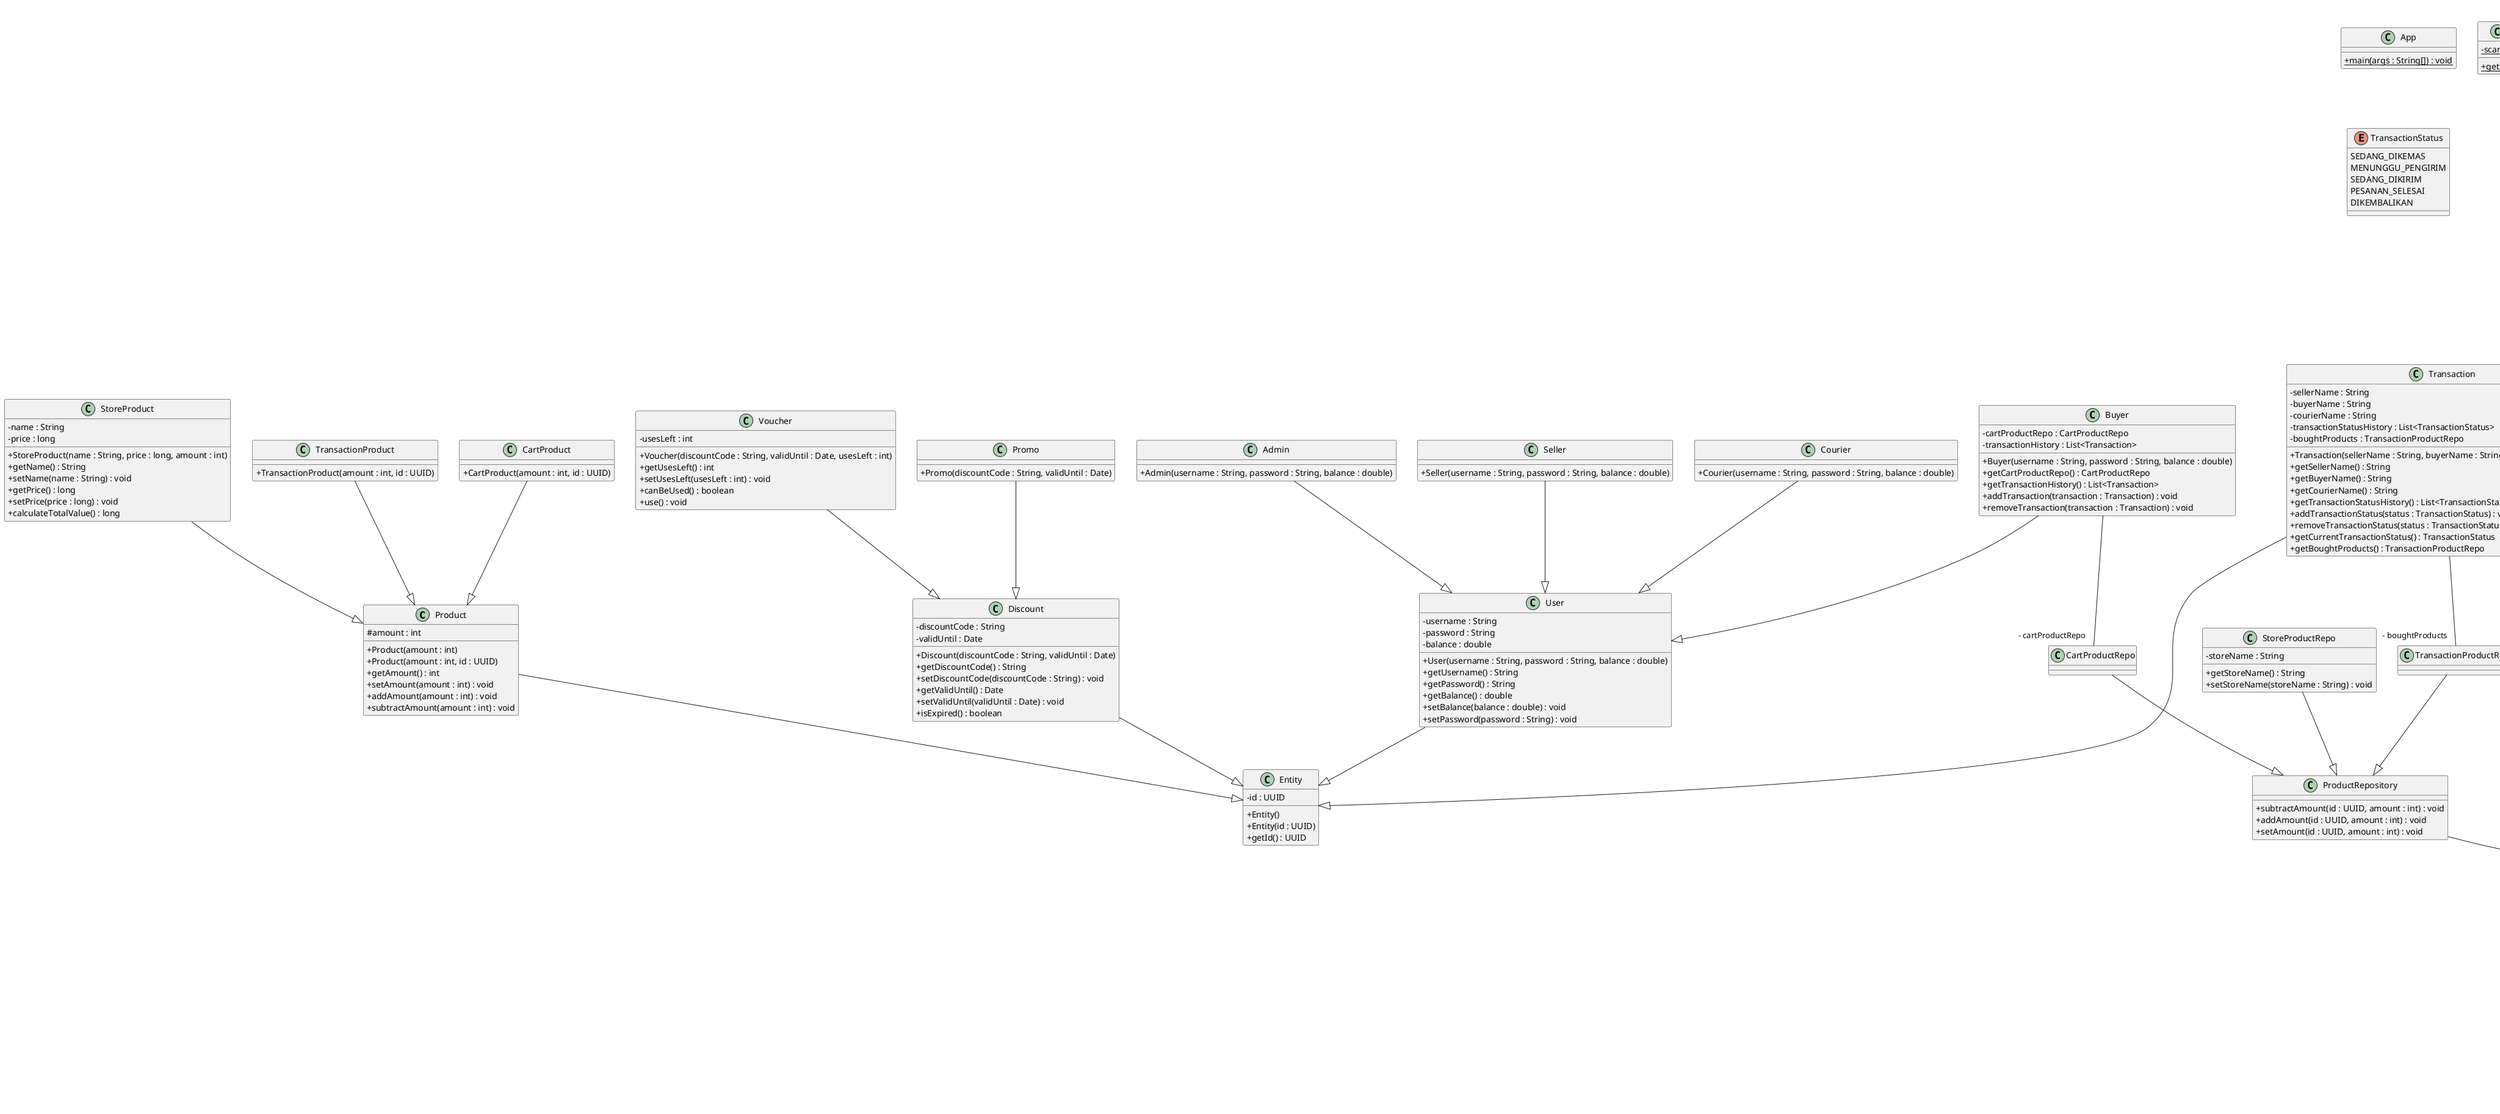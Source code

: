@startuml
skinparam classAttributeIconSize 0
class Product{
# amount : int
+ Product(amount : int)
+ Product(amount : int, id : UUID)
+ getAmount() : int
+ setAmount(amount : int) : void
+ addAmount(amount : int) : void
+ subtractAmount(amount : int) : void
}
Product --|> Entity
class Router{
- routerItems : List<RouterItem>
+ Router(items : RouterItem)
+ Router()
+ getRouterItems() : List<RouterItem>
+ addRouterItem(item : RouterItem) : void
+ addRouterItems(items : RouterItem) : void
+ printAndPrompt(scanner : Scanner) : void
}
class Voucher{
- usesLeft : int
+ Voucher(discountCode : String, validUntil : Date, usesLeft : int)
+ getUsesLeft() : int
+ setUsesLeft(usesLeft : int) : void
+ canBeUsed() : boolean
+ use() : void
}
Voucher --|> Discount
class Promo{
+ Promo(discountCode : String, validUntil : Date)
}
Promo --|> Discount
class StoreProductRepo{
- storeName : String
+ getStoreName() : String
+ setStoreName(storeName : String) : void
}
StoreProductRepo --|> ProductRepository
class StoreProduct{
- name : String
- price : long
+ StoreProduct(name : String, price : long, amount : int)
+ getName() : String
+ setName(name : String) : void
+ getPrice() : long
+ setPrice(price : long) : void
+ calculateTotalValue() : long
}
StoreProduct --|> Product
class BuyerRepo{
}
BuyerRepo --|> UserRepository
class TransactionRepo{
}
TransactionRepo --|> Repository
class Admin{
+ Admin(username : String, password : String, balance : double)
}
Admin --|> User
class AdminRepo{
}
AdminRepo --|> UserRepository
class UserRepository{
+ findByUsername(username : String) : T
+ updatePassword(username : String, newPassword : String) : boolean
+ updateBalance(username : String, newBalance : double) : boolean
+ verifyCredentials(username : String, password : String) : T
+ add(user : T) : boolean
}
UserRepository ..|> IUserRepository
UserRepository --|> Repository
class RouterItem{
- title : String
- callback : IRouterCallback
+ RouterItem(title : String, callback : IRouterCallback)
+ getTitle() : String
+ getCallback() : IRouterCallback
}
class SellerRepo{
}
SellerRepo --|> UserRepository
class CartProductRepo{
}
CartProductRepo --|> ProductRepository
class Entity{
- id : UUID
+ Entity()
+ Entity(id : UUID)
+ getId() : UUID
}
class CourierRepo{
}
CourierRepo --|> UserRepository
class CourierMenu{
+ CourierMenu(user : Courier)
}
CourierMenu --|> UserMenu
class PromoRepo{
}
PromoRepo --|> DiscountRepository
class Repository{
# entities : List<T>
+ add(entity : T) : boolean
+ getAll() : List<T>
+ findById(id : UUID) : T
+ deleteById(id : UUID) : boolean
+ getId(entity : T) : UUID
}
Repository ..|> IRepository
class Seller{
+ Seller(username : String, password : String, balance : double)
}
Seller --|> User
class BuyerMenu{
+ BuyerMenu(user : Buyer)
}
BuyerMenu --|> UserMenu
class TransactionProduct{
+ TransactionProduct(amount : int, id : UUID)
}
TransactionProduct --|> Product
class Buyer{
- cartProductRepo : CartProductRepo
- transactionHistory : List<Transaction>
+ Buyer(username : String, password : String, balance : double)
+ getCartProductRepo() : CartProductRepo
+ getTransactionHistory() : List<Transaction>
+ addTransaction(transaction : Transaction) : void
+ removeTransaction(transaction : Transaction) : void
}
Buyer --|> User
class Discount{
- discountCode : String
- validUntil : Date
+ Discount(discountCode : String, validUntil : Date)
+ getDiscountCode() : String
+ setDiscountCode(discountCode : String) : void
+ getValidUntil() : Date
+ setValidUntil(validUntil : Date) : void
+ isExpired() : boolean
}
Discount --|> Entity
class SellerMenu{
+ SellerMenu(user : Seller)
}
SellerMenu --|> UserMenu
class TransactionProductRepo{
}
TransactionProductRepo --|> ProductRepository
class ProductRepository{
+ subtractAmount(id : UUID, amount : int) : void
+ addAmount(id : UUID, amount : int) : void
+ setAmount(id : UUID, amount : int) : void
}
ProductRepository --|> Repository
class BurhanPedia{
- {static} INSTANCE : BurhanPedia
+ adminRepo : AdminRepo
+ buyerRepo : BuyerRepo
+ courierRepo : CourierRepo
+ promoRepo : PromoRepo
+ sellerRepo : SellerRepo
+ transactionRepo : TransactionRepo
+ voucherRepo : VoucherRepo
- BurhanPedia()
+ {static} getInstance() : BurhanPedia
}
class MainMenu{
+ MainMenu()
- promptUsername() : String
- promptPassword() : String
- handleLogin() : void
- handleRegister() : void
}
MainMenu --|> Menu
class App{
+ {static} main(args : String[]) : void
}
class CartProduct{
+ CartProduct(amount : int, id : UUID)
}
CartProduct --|> Product
class AdminMenu{
}
AdminMenu --|> Menu
class Transaction{
- sellerName : String
- buyerName : String
- courierName : String
- transactionStatusHistory : List<TransactionStatus>
- boughtProducts : TransactionProductRepo
+ Transaction(sellerName : String, buyerName : String, courierName : String)
+ getSellerName() : String
+ getBuyerName() : String
+ getCourierName() : String
+ getTransactionStatusHistory() : List<TransactionStatus>
+ addTransactionStatus(status : TransactionStatus) : void
+ removeTransactionStatus(status : TransactionStatus) : void
+ getCurrentTransactionStatus() : TransactionStatus
+ getBoughtProducts() : TransactionProductRepo
}
Transaction --|> Entity
class UserMenu{
# user : T
+ UserMenu(user : T)
}
UserMenu --|> Menu
class Courier{
+ Courier(username : String, password : String, balance : double)
}
Courier --|> User
class DiscountRepository{
+ findByCode(code : String) : T
}
DiscountRepository ..|> IDiscountRepository
DiscountRepository --|> Repository
class User{
- username : String
- password : String
- balance : double
+ User(username : String, password : String, balance : double)
+ getUsername() : String
+ getPassword() : String
+ getBalance() : double
+ setBalance(balance : double) : void
+ setPassword(password : String) : void
}
User --|> Entity
class SharedScanner{
- {static} scanner : Scanner
+ {static} getInstance() : Scanner
}
class Menu{
# burhanPedia : BurhanPedia
# sharedScanner : Scanner
# router : Router
+ display() : void
}
class VoucherRepo{
}
VoucherRepo --|> DiscountRepository
RouterItem--"- callback" IRouterCallback
Buyer--"- cartProductRepo" CartProductRepo
BurhanPedia--"- {static} INSTANCE" BurhanPedia
BurhanPedia--"+ adminRepo" AdminRepo
BurhanPedia--"+ buyerRepo" BuyerRepo
BurhanPedia--"+ courierRepo" CourierRepo
BurhanPedia--"+ promoRepo" PromoRepo
BurhanPedia--"+ sellerRepo" SellerRepo
BurhanPedia--"+ transactionRepo" TransactionRepo
BurhanPedia--"+ voucherRepo" VoucherRepo
Transaction--"- boughtProducts" TransactionProductRepo
Menu--"# burhanPedia" BurhanPedia
Menu--"# router" Router
interface IRepository{
add(entity : T) : boolean
getAll() : List<T>
findById(id : UUID) : T
deleteById(id : UUID) : boolean
getId(entity : T) : UUID
}
interface IUserRepository{
findByUsername(username : String) : T
updatePassword(username : String, newPassword : String) : boolean
updateBalance(username : String, newBalance : double) : boolean
verifyCredentials(username : String, password : String) : T
}
IUserRepository --|> IRepository
interface IDiscountRepository{
findByCode(code : String) : T
}
IDiscountRepository --|> IRepository
interface IRouterCallback{
execute() : boolean
}
enum TransactionStatus{
SEDANG_DIKEMAS
MENUNGGU_PENGIRIM
SEDANG_DIKIRIM
PESANAN_SELESAI
DIKEMBALIKAN
}
@enduml